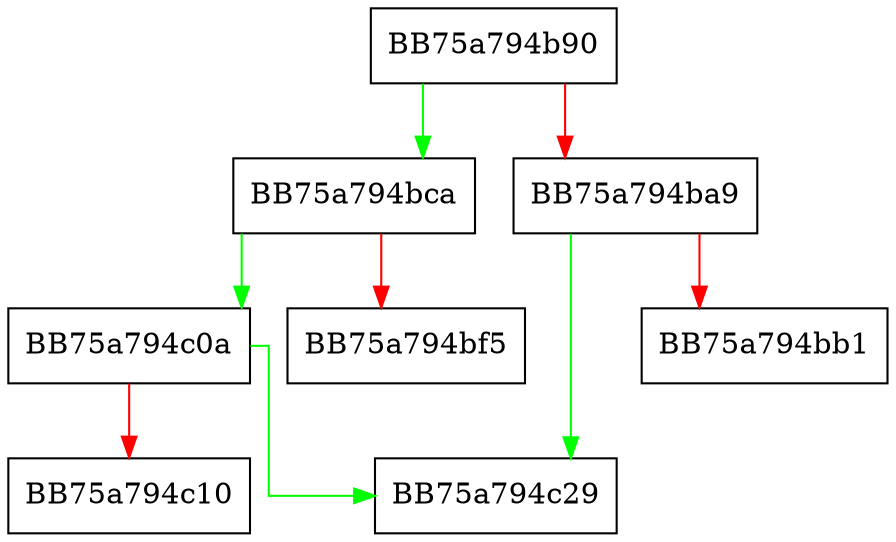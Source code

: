 digraph isdigit {
  node [shape="box"];
  graph [splines=ortho];
  BB75a794b90 -> BB75a794bca [color="green"];
  BB75a794b90 -> BB75a794ba9 [color="red"];
  BB75a794ba9 -> BB75a794c29 [color="green"];
  BB75a794ba9 -> BB75a794bb1 [color="red"];
  BB75a794bca -> BB75a794c0a [color="green"];
  BB75a794bca -> BB75a794bf5 [color="red"];
  BB75a794c0a -> BB75a794c29 [color="green"];
  BB75a794c0a -> BB75a794c10 [color="red"];
}